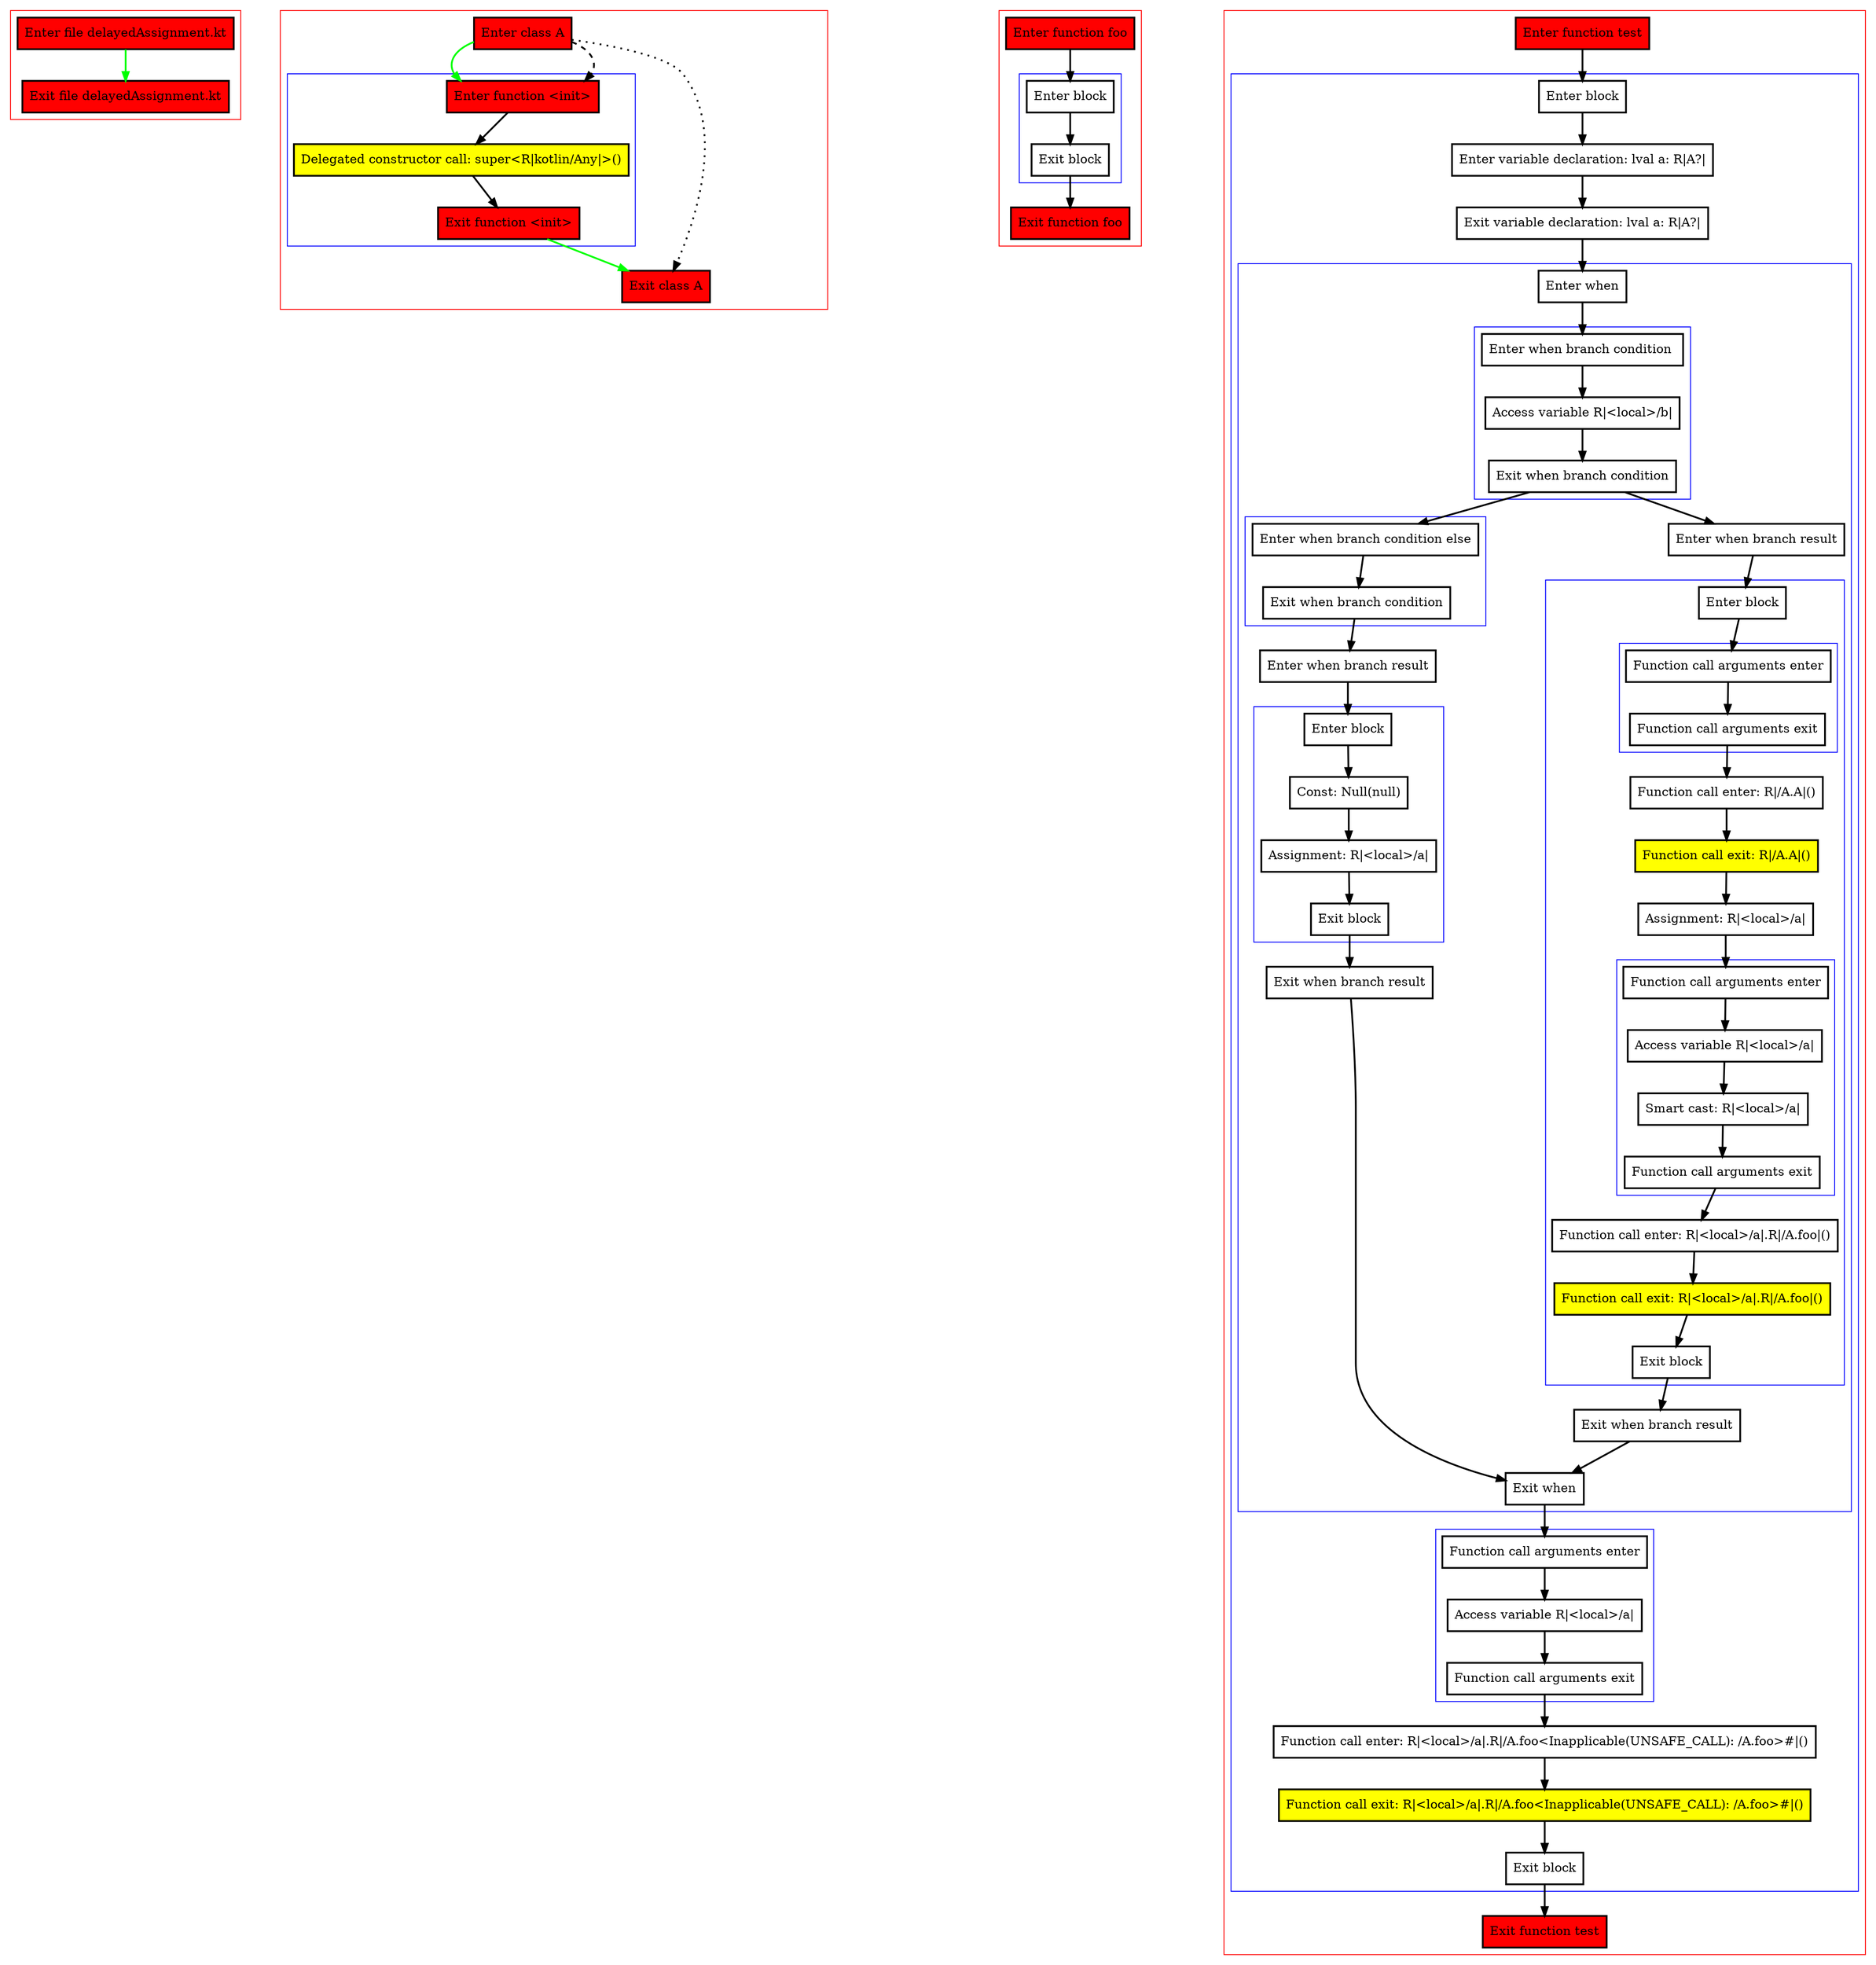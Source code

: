 digraph delayedAssignment_kt {
    graph [nodesep=3]
    node [shape=box penwidth=2]
    edge [penwidth=2]

    subgraph cluster_0 {
        color=red
        0 [label="Enter file delayedAssignment.kt" style="filled" fillcolor=red];
        1 [label="Exit file delayedAssignment.kt" style="filled" fillcolor=red];
    }
    0 -> {1} [color=green];

    subgraph cluster_1 {
        color=red
        2 [label="Enter class A" style="filled" fillcolor=red];
        subgraph cluster_2 {
            color=blue
            3 [label="Enter function <init>" style="filled" fillcolor=red];
            4 [label="Delegated constructor call: super<R|kotlin/Any|>()" style="filled" fillcolor=yellow];
            5 [label="Exit function <init>" style="filled" fillcolor=red];
        }
        6 [label="Exit class A" style="filled" fillcolor=red];
    }
    2 -> {3} [color=green];
    2 -> {6} [style=dotted];
    2 -> {3} [style=dashed];
    3 -> {4};
    4 -> {5};
    5 -> {6} [color=green];

    subgraph cluster_3 {
        color=red
        7 [label="Enter function foo" style="filled" fillcolor=red];
        subgraph cluster_4 {
            color=blue
            8 [label="Enter block"];
            9 [label="Exit block"];
        }
        10 [label="Exit function foo" style="filled" fillcolor=red];
    }
    7 -> {8};
    8 -> {9};
    9 -> {10};

    subgraph cluster_5 {
        color=red
        11 [label="Enter function test" style="filled" fillcolor=red];
        subgraph cluster_6 {
            color=blue
            12 [label="Enter block"];
            13 [label="Enter variable declaration: lval a: R|A?|"];
            14 [label="Exit variable declaration: lval a: R|A?|"];
            subgraph cluster_7 {
                color=blue
                15 [label="Enter when"];
                subgraph cluster_8 {
                    color=blue
                    16 [label="Enter when branch condition "];
                    17 [label="Access variable R|<local>/b|"];
                    18 [label="Exit when branch condition"];
                }
                subgraph cluster_9 {
                    color=blue
                    19 [label="Enter when branch condition else"];
                    20 [label="Exit when branch condition"];
                }
                21 [label="Enter when branch result"];
                subgraph cluster_10 {
                    color=blue
                    22 [label="Enter block"];
                    23 [label="Const: Null(null)"];
                    24 [label="Assignment: R|<local>/a|"];
                    25 [label="Exit block"];
                }
                26 [label="Exit when branch result"];
                27 [label="Enter when branch result"];
                subgraph cluster_11 {
                    color=blue
                    28 [label="Enter block"];
                    subgraph cluster_12 {
                        color=blue
                        29 [label="Function call arguments enter"];
                        30 [label="Function call arguments exit"];
                    }
                    31 [label="Function call enter: R|/A.A|()"];
                    32 [label="Function call exit: R|/A.A|()" style="filled" fillcolor=yellow];
                    33 [label="Assignment: R|<local>/a|"];
                    subgraph cluster_13 {
                        color=blue
                        34 [label="Function call arguments enter"];
                        35 [label="Access variable R|<local>/a|"];
                        36 [label="Smart cast: R|<local>/a|"];
                        37 [label="Function call arguments exit"];
                    }
                    38 [label="Function call enter: R|<local>/a|.R|/A.foo|()"];
                    39 [label="Function call exit: R|<local>/a|.R|/A.foo|()" style="filled" fillcolor=yellow];
                    40 [label="Exit block"];
                }
                41 [label="Exit when branch result"];
                42 [label="Exit when"];
            }
            subgraph cluster_14 {
                color=blue
                43 [label="Function call arguments enter"];
                44 [label="Access variable R|<local>/a|"];
                45 [label="Function call arguments exit"];
            }
            46 [label="Function call enter: R|<local>/a|.R|/A.foo<Inapplicable(UNSAFE_CALL): /A.foo>#|()"];
            47 [label="Function call exit: R|<local>/a|.R|/A.foo<Inapplicable(UNSAFE_CALL): /A.foo>#|()" style="filled" fillcolor=yellow];
            48 [label="Exit block"];
        }
        49 [label="Exit function test" style="filled" fillcolor=red];
    }
    11 -> {12};
    12 -> {13};
    13 -> {14};
    14 -> {15};
    15 -> {16};
    16 -> {17};
    17 -> {18};
    18 -> {19 27};
    19 -> {20};
    20 -> {21};
    21 -> {22};
    22 -> {23};
    23 -> {24};
    24 -> {25};
    25 -> {26};
    26 -> {42};
    27 -> {28};
    28 -> {29};
    29 -> {30};
    30 -> {31};
    31 -> {32};
    32 -> {33};
    33 -> {34};
    34 -> {35};
    35 -> {36};
    36 -> {37};
    37 -> {38};
    38 -> {39};
    39 -> {40};
    40 -> {41};
    41 -> {42};
    42 -> {43};
    43 -> {44};
    44 -> {45};
    45 -> {46};
    46 -> {47};
    47 -> {48};
    48 -> {49};

}
